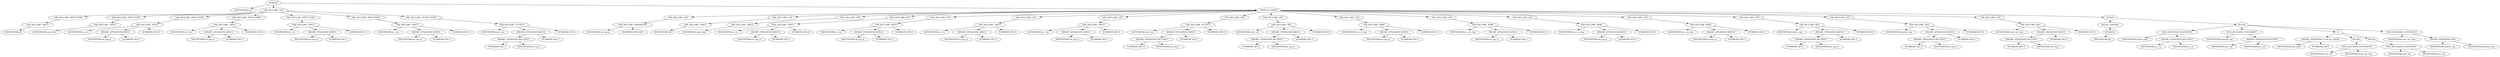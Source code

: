 digraph G {	
ranksep=.25;
	0 [label="MODULE"];
	1 [label="IDENTIFIERS:corr"];
	0 -> 1;
	2 [label="VAR_DECLARE_LIST"];
	0 -> 2;
	3 [label="VAR_DECLARE  INPUT PORT"];
	2 -> 3;
	4 [label="VAR_DECLARE  INPUT"];
	3 -> 4;
	5 [label="IDENTIFIERS:clk"];
	4 -> 5;
	16 [label="VAR_DECLARE  INPUT PORT"];
	2 -> 16;
	17 [label="VAR_DECLARE  INPUT"];
	16 -> 17;
	18 [label="IDENTIFIERS:new_data"];
	17 -> 18;
	29 [label="VAR_DECLARE  INPUT PORT"];
	2 -> 29;
	30 [label="VAR_DECLARE  INPUT"];
	29 -> 30;
	31 [label="IDENTIFIERS:in_l_re"];
	30 -> 31;
	32 [label="BINARY_OPERATION MINUS"];
	30 -> 32;
	33 [label="IDENTIFIERS:sh_reg_w"];
	32 -> 33;
	34 [label="NUMBERS DEC:1"];
	32 -> 34;
	35 [label="NUMBERS DEC:0"];
	30 -> 35;
	44 [label="VAR_DECLARE  INPUT PORT"];
	2 -> 44;
	45 [label="VAR_DECLARE  INPUT"];
	44 -> 45;
	46 [label="IDENTIFIERS:in_l_im"];
	45 -> 46;
	47 [label="BINARY_OPERATION MINUS"];
	45 -> 47;
	48 [label="IDENTIFIERS:sh_reg_w"];
	47 -> 48;
	49 [label="NUMBERS DEC:1"];
	47 -> 49;
	50 [label="NUMBERS DEC:0"];
	45 -> 50;
	59 [label="VAR_DECLARE  INPUT PORT"];
	2 -> 59;
	60 [label="VAR_DECLARE  INPUT"];
	59 -> 60;
	61 [label="IDENTIFIERS:in_r_re"];
	60 -> 61;
	62 [label="BINARY_OPERATION MINUS"];
	60 -> 62;
	63 [label="IDENTIFIERS:sh_reg_w"];
	62 -> 63;
	64 [label="NUMBERS DEC:1"];
	62 -> 64;
	65 [label="NUMBERS DEC:0"];
	60 -> 65;
	74 [label="VAR_DECLARE  INPUT PORT"];
	2 -> 74;
	75 [label="VAR_DECLARE  INPUT"];
	74 -> 75;
	76 [label="IDENTIFIERS:in_r_im"];
	75 -> 76;
	77 [label="BINARY_OPERATION MINUS"];
	75 -> 77;
	78 [label="IDENTIFIERS:sh_reg_w"];
	77 -> 78;
	79 [label="NUMBERS DEC:1"];
	77 -> 79;
	80 [label="NUMBERS DEC:0"];
	75 -> 80;
	89 [label="VAR_DECLARE  OUTPUT PORT"];
	2 -> 89;
	90 [label="VAR_DECLARE  OUTPUT"];
	89 -> 90;
	91 [label="IDENTIFIERS:corr_out"];
	90 -> 91;
	92 [label="BINARY_OPERATION MINUS"];
	90 -> 92;
	93 [label="BINARY_OPERATION MULTIPLY"];
	92 -> 93;
	94 [label="NUMBERS DEC:2"];
	93 -> 94;
	95 [label="IDENTIFIERS:sh_reg_w"];
	93 -> 95;
	96 [label="NUMBERS DEC:1"];
	92 -> 96;
	97 [label="NUMBERS DEC:0"];
	90 -> 97;
	106 [label="MODULE_ITEMS"];
	0 -> 106;
	107 [label="VAR_DECLARE_LIST"];
	106 -> 107;
	108 [label="VAR_DECLARE  PARAMETER"];
	107 -> 108;
	109 [label="IDENTIFIERS:sh_reg_w"];
	108 -> 109;
	114 [label="NUMBERS HEX:1000"];
	108 -> 114;
	115 [label="VAR_DECLARE_LIST"];
	106 -> 115;
	116 [label="VAR_DECLARE  INPUT"];
	115 -> 116;
	117 [label="IDENTIFIERS:clk"];
	116 -> 117;
	123 [label="VAR_DECLARE_LIST"];
	106 -> 123;
	124 [label="VAR_DECLARE  INPUT"];
	123 -> 124;
	125 [label="IDENTIFIERS:new_data"];
	124 -> 125;
	131 [label="VAR_DECLARE_LIST"];
	106 -> 131;
	132 [label="VAR_DECLARE  INPUT"];
	131 -> 132;
	133 [label="IDENTIFIERS:in_l_re"];
	132 -> 133;
	134 [label="BINARY_OPERATION MINUS"];
	132 -> 134;
	135 [label="IDENTIFIERS:sh_reg_w"];
	134 -> 135;
	136 [label="NUMBERS DEC:1"];
	134 -> 136;
	137 [label="NUMBERS DEC:0"];
	132 -> 137;
	141 [label="VAR_DECLARE_LIST"];
	106 -> 141;
	142 [label="VAR_DECLARE  INPUT"];
	141 -> 142;
	143 [label="IDENTIFIERS:in_l_im"];
	142 -> 143;
	144 [label="BINARY_OPERATION MINUS"];
	142 -> 144;
	145 [label="IDENTIFIERS:sh_reg_w"];
	144 -> 145;
	146 [label="NUMBERS DEC:1"];
	144 -> 146;
	147 [label="NUMBERS DEC:0"];
	142 -> 147;
	151 [label="VAR_DECLARE_LIST"];
	106 -> 151;
	152 [label="VAR_DECLARE  INPUT"];
	151 -> 152;
	153 [label="IDENTIFIERS:in_r_re"];
	152 -> 153;
	154 [label="BINARY_OPERATION MINUS"];
	152 -> 154;
	155 [label="IDENTIFIERS:sh_reg_w"];
	154 -> 155;
	156 [label="NUMBERS DEC:1"];
	154 -> 156;
	157 [label="NUMBERS DEC:0"];
	152 -> 157;
	161 [label="VAR_DECLARE_LIST"];
	106 -> 161;
	162 [label="VAR_DECLARE  INPUT"];
	161 -> 162;
	163 [label="IDENTIFIERS:in_r_im"];
	162 -> 163;
	164 [label="BINARY_OPERATION MINUS"];
	162 -> 164;
	165 [label="IDENTIFIERS:sh_reg_w"];
	164 -> 165;
	166 [label="NUMBERS DEC:1"];
	164 -> 166;
	167 [label="NUMBERS DEC:0"];
	162 -> 167;
	171 [label="VAR_DECLARE_LIST"];
	106 -> 171;
	172 [label="VAR_DECLARE  OUTPUT"];
	171 -> 172;
	173 [label="IDENTIFIERS:corr_out"];
	172 -> 173;
	174 [label="BINARY_OPERATION MINUS"];
	172 -> 174;
	175 [label="BINARY_OPERATION MULTIPLY"];
	174 -> 175;
	176 [label="NUMBERS DEC:2"];
	175 -> 176;
	177 [label="IDENTIFIERS:sh_reg_w"];
	175 -> 177;
	178 [label="NUMBERS DEC:1"];
	174 -> 178;
	179 [label="NUMBERS DEC:0"];
	172 -> 179;
	183 [label="VAR_DECLARE_LIST"];
	106 -> 183;
	184 [label="VAR_DECLARE  REG"];
	183 -> 184;
	185 [label="IDENTIFIERS:corr_out"];
	184 -> 185;
	186 [label="BINARY_OPERATION MINUS"];
	184 -> 186;
	187 [label="BINARY_OPERATION MULTIPLY"];
	186 -> 187;
	188 [label="NUMBERS DEC:2"];
	187 -> 188;
	189 [label="IDENTIFIERS:sh_reg_w"];
	187 -> 189;
	190 [label="NUMBERS DEC:1"];
	186 -> 190;
	191 [label="NUMBERS DEC:0"];
	184 -> 191;
	195 [label="VAR_DECLARE_LIST"];
	106 -> 195;
	196 [label="VAR_DECLARE  WIRE"];
	195 -> 196;
	197 [label="IDENTIFIERS:in_l_re_reg"];
	196 -> 197;
	198 [label="BINARY_OPERATION MINUS"];
	196 -> 198;
	199 [label="IDENTIFIERS:sh_reg_w"];
	198 -> 199;
	200 [label="NUMBERS DEC:1"];
	198 -> 200;
	201 [label="NUMBERS DEC:0"];
	196 -> 201;
	205 [label="VAR_DECLARE_LIST"];
	106 -> 205;
	206 [label="VAR_DECLARE  WIRE"];
	205 -> 206;
	207 [label="IDENTIFIERS:in_l_im_reg"];
	206 -> 207;
	208 [label="BINARY_OPERATION MINUS"];
	206 -> 208;
	209 [label="IDENTIFIERS:sh_reg_w"];
	208 -> 209;
	210 [label="NUMBERS DEC:1"];
	208 -> 210;
	211 [label="NUMBERS DEC:0"];
	206 -> 211;
	215 [label="VAR_DECLARE_LIST"];
	106 -> 215;
	216 [label="VAR_DECLARE  WIRE"];
	215 -> 216;
	217 [label="IDENTIFIERS:in_r_re_reg"];
	216 -> 217;
	218 [label="BINARY_OPERATION MINUS"];
	216 -> 218;
	219 [label="IDENTIFIERS:sh_reg_w"];
	218 -> 219;
	220 [label="NUMBERS DEC:1"];
	218 -> 220;
	221 [label="NUMBERS DEC:0"];
	216 -> 221;
	225 [label="VAR_DECLARE_LIST"];
	106 -> 225;
	226 [label="VAR_DECLARE  WIRE"];
	225 -> 226;
	227 [label="IDENTIFIERS:in_r_im_reg"];
	226 -> 227;
	228 [label="BINARY_OPERATION MINUS"];
	226 -> 228;
	229 [label="IDENTIFIERS:sh_reg_w"];
	228 -> 229;
	230 [label="NUMBERS DEC:1"];
	228 -> 230;
	231 [label="NUMBERS DEC:0"];
	226 -> 231;
	235 [label="VAR_DECLARE_LIST"];
	106 -> 235;
	236 [label="VAR_DECLARE  REG"];
	235 -> 236;
	237 [label="IDENTIFIERS:lrexrre_reg"];
	236 -> 237;
	238 [label="BINARY_OPERATION MINUS"];
	236 -> 238;
	239 [label="BINARY_OPERATION MULTIPLY"];
	238 -> 239;
	240 [label="NUMBERS DEC:2"];
	239 -> 240;
	241 [label="IDENTIFIERS:sh_reg_w"];
	239 -> 241;
	242 [label="NUMBERS DEC:1"];
	238 -> 242;
	243 [label="NUMBERS DEC:0"];
	236 -> 243;
	247 [label="VAR_DECLARE_LIST"];
	106 -> 247;
	248 [label="VAR_DECLARE  REG"];
	247 -> 248;
	249 [label="IDENTIFIERS:limxrim_reg"];
	248 -> 249;
	250 [label="BINARY_OPERATION MINUS"];
	248 -> 250;
	251 [label="BINARY_OPERATION MULTIPLY"];
	250 -> 251;
	252 [label="NUMBERS DEC:2"];
	251 -> 252;
	253 [label="IDENTIFIERS:sh_reg_w"];
	251 -> 253;
	254 [label="NUMBERS DEC:1"];
	250 -> 254;
	255 [label="NUMBERS DEC:0"];
	248 -> 255;
	259 [label="VAR_DECLARE_LIST"];
	106 -> 259;
	260 [label="VAR_DECLARE  REG"];
	259 -> 260;
	261 [label="IDENTIFIERS:corr_out_tmp"];
	260 -> 261;
	262 [label="BINARY_OPERATION MINUS"];
	260 -> 262;
	263 [label="BINARY_OPERATION MULTIPLY"];
	262 -> 263;
	264 [label="NUMBERS DEC:2"];
	263 -> 264;
	265 [label="IDENTIFIERS:sh_reg_w"];
	263 -> 265;
	266 [label="NUMBERS DEC:1"];
	262 -> 266;
	267 [label="NUMBERS DEC:0"];
	260 -> 267;
	271 [label="ALWAYS"];
	106 -> 271;
	272 [label="DELAY_CONTROL"];
	271 -> 272;
	273 [label="POSEDGE"];
	272 -> 273;
	274 [label="IDENTIFIERS:clk"];
	273 -> 274;
	275 [label="BLOCK"];
	271 -> 275;
	276 [label="NON_BLOCKING_STATEMENT"];
	275 -> 276;
	277 [label="IDENTIFIERS:lrexrre_reg"];
	276 -> 277;
	278 [label="BINARY_OPERATION MULTIPLY"];
	276 -> 278;
	279 [label="IDENTIFIERS:in_l_re"];
	278 -> 279;
	280 [label="IDENTIFIERS:in_r_re"];
	278 -> 280;
	281 [label="NON_BLOCKING_STATEMENT"];
	275 -> 281;
	282 [label="IDENTIFIERS:limxrim_reg"];
	281 -> 282;
	283 [label="BINARY_OPERATION MULTIPLY"];
	281 -> 283;
	284 [label="IDENTIFIERS:in_l_im"];
	283 -> 284;
	285 [label="IDENTIFIERS:in_r_im"];
	283 -> 285;
	286 [label="IF"];
	275 -> 286;
	287 [label="BINARY_OPERATION LOGICAL_EQUAL"];
	286 -> 287;
	288 [label="IDENTIFIERS:new_data"];
	287 -> 288;
	289 [label="NUMBERS BIN:1"];
	287 -> 289;
	290 [label="BLOCK"];
	286 -> 290;
	291 [label="NON_BLOCKING_STATEMENT"];
	290 -> 291;
	292 [label="IDENTIFIERS:corr_out"];
	291 -> 292;
	293 [label="IDENTIFIERS:corr_out_tmp"];
	291 -> 293;
	294 [label="BLOCK"];
	286 -> 294;
	295 [label="NON_BLOCKING_STATEMENT"];
	294 -> 295;
	296 [label="IDENTIFIERS:corr_out"];
	295 -> 296;
	297 [label="IDENTIFIERS:corr_out"];
	295 -> 297;
	298 [label="NON_BLOCKING_STATEMENT"];
	275 -> 298;
	299 [label="IDENTIFIERS:corr_out_tmp"];
	298 -> 299;
	300 [label="BINARY_OPERATION ADD"];
	298 -> 300;
	301 [label="IDENTIFIERS:lrexrre_reg"];
	300 -> 301;
	302 [label="IDENTIFIERS:limxrim_reg"];
	300 -> 302;
}
